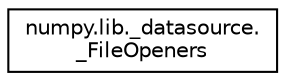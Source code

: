 digraph "Graphical Class Hierarchy"
{
 // LATEX_PDF_SIZE
  edge [fontname="Helvetica",fontsize="10",labelfontname="Helvetica",labelfontsize="10"];
  node [fontname="Helvetica",fontsize="10",shape=record];
  rankdir="LR";
  Node0 [label="numpy.lib._datasource.\l_FileOpeners",height=0.2,width=0.4,color="black", fillcolor="white", style="filled",URL="$classnumpy_1_1lib_1_1__datasource_1_1__FileOpeners.html",tooltip=" "];
}
